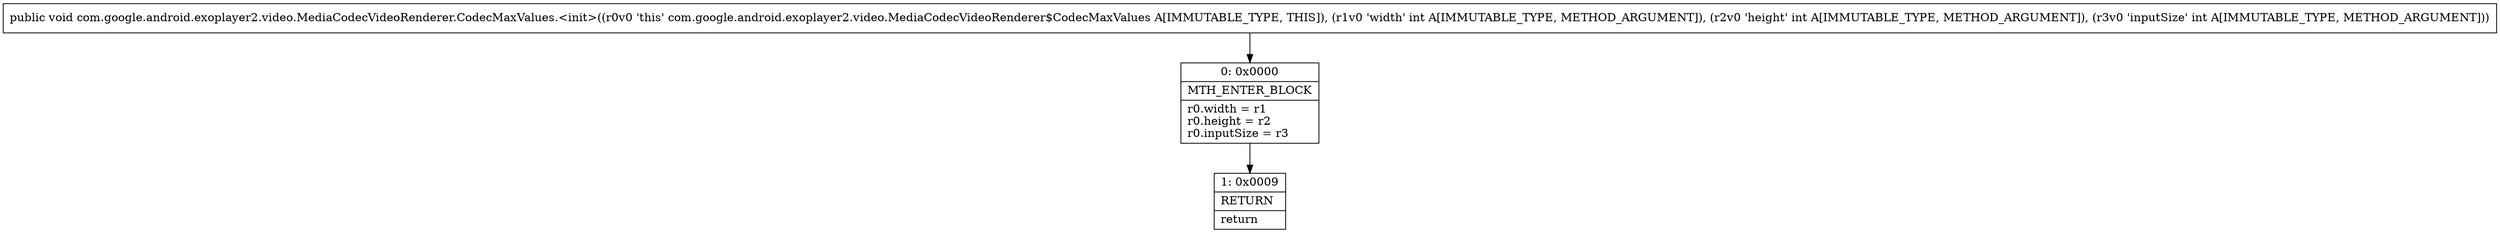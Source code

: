 digraph "CFG forcom.google.android.exoplayer2.video.MediaCodecVideoRenderer.CodecMaxValues.\<init\>(III)V" {
Node_0 [shape=record,label="{0\:\ 0x0000|MTH_ENTER_BLOCK\l|r0.width = r1\lr0.height = r2\lr0.inputSize = r3\l}"];
Node_1 [shape=record,label="{1\:\ 0x0009|RETURN\l|return\l}"];
MethodNode[shape=record,label="{public void com.google.android.exoplayer2.video.MediaCodecVideoRenderer.CodecMaxValues.\<init\>((r0v0 'this' com.google.android.exoplayer2.video.MediaCodecVideoRenderer$CodecMaxValues A[IMMUTABLE_TYPE, THIS]), (r1v0 'width' int A[IMMUTABLE_TYPE, METHOD_ARGUMENT]), (r2v0 'height' int A[IMMUTABLE_TYPE, METHOD_ARGUMENT]), (r3v0 'inputSize' int A[IMMUTABLE_TYPE, METHOD_ARGUMENT])) }"];
MethodNode -> Node_0;
Node_0 -> Node_1;
}

